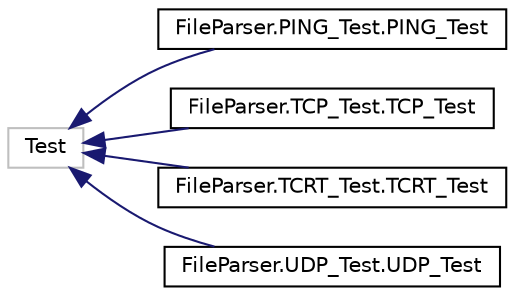 digraph "Graphical Class Hierarchy"
{
  edge [fontname="Helvetica",fontsize="10",labelfontname="Helvetica",labelfontsize="10"];
  node [fontname="Helvetica",fontsize="10",shape=record];
  rankdir="LR";
  Node1 [label="Test",height=0.2,width=0.4,color="grey75", fillcolor="white", style="filled"];
  Node1 -> Node2 [dir="back",color="midnightblue",fontsize="10",style="solid",fontname="Helvetica"];
  Node2 [label="FileParser.PING_Test.PING_Test",height=0.2,width=0.4,color="black", fillcolor="white", style="filled",URL="$class_file_parser_1_1_p_i_n_g___test_1_1_p_i_n_g___test.html"];
  Node1 -> Node3 [dir="back",color="midnightblue",fontsize="10",style="solid",fontname="Helvetica"];
  Node3 [label="FileParser.TCP_Test.TCP_Test",height=0.2,width=0.4,color="black", fillcolor="white", style="filled",URL="$class_file_parser_1_1_t_c_p___test_1_1_t_c_p___test.html"];
  Node1 -> Node4 [dir="back",color="midnightblue",fontsize="10",style="solid",fontname="Helvetica"];
  Node4 [label="FileParser.TCRT_Test.TCRT_Test",height=0.2,width=0.4,color="black", fillcolor="white", style="filled",URL="$class_file_parser_1_1_t_c_r_t___test_1_1_t_c_r_t___test.html"];
  Node1 -> Node5 [dir="back",color="midnightblue",fontsize="10",style="solid",fontname="Helvetica"];
  Node5 [label="FileParser.UDP_Test.UDP_Test",height=0.2,width=0.4,color="black", fillcolor="white", style="filled",URL="$class_file_parser_1_1_u_d_p___test_1_1_u_d_p___test.html"];
}
